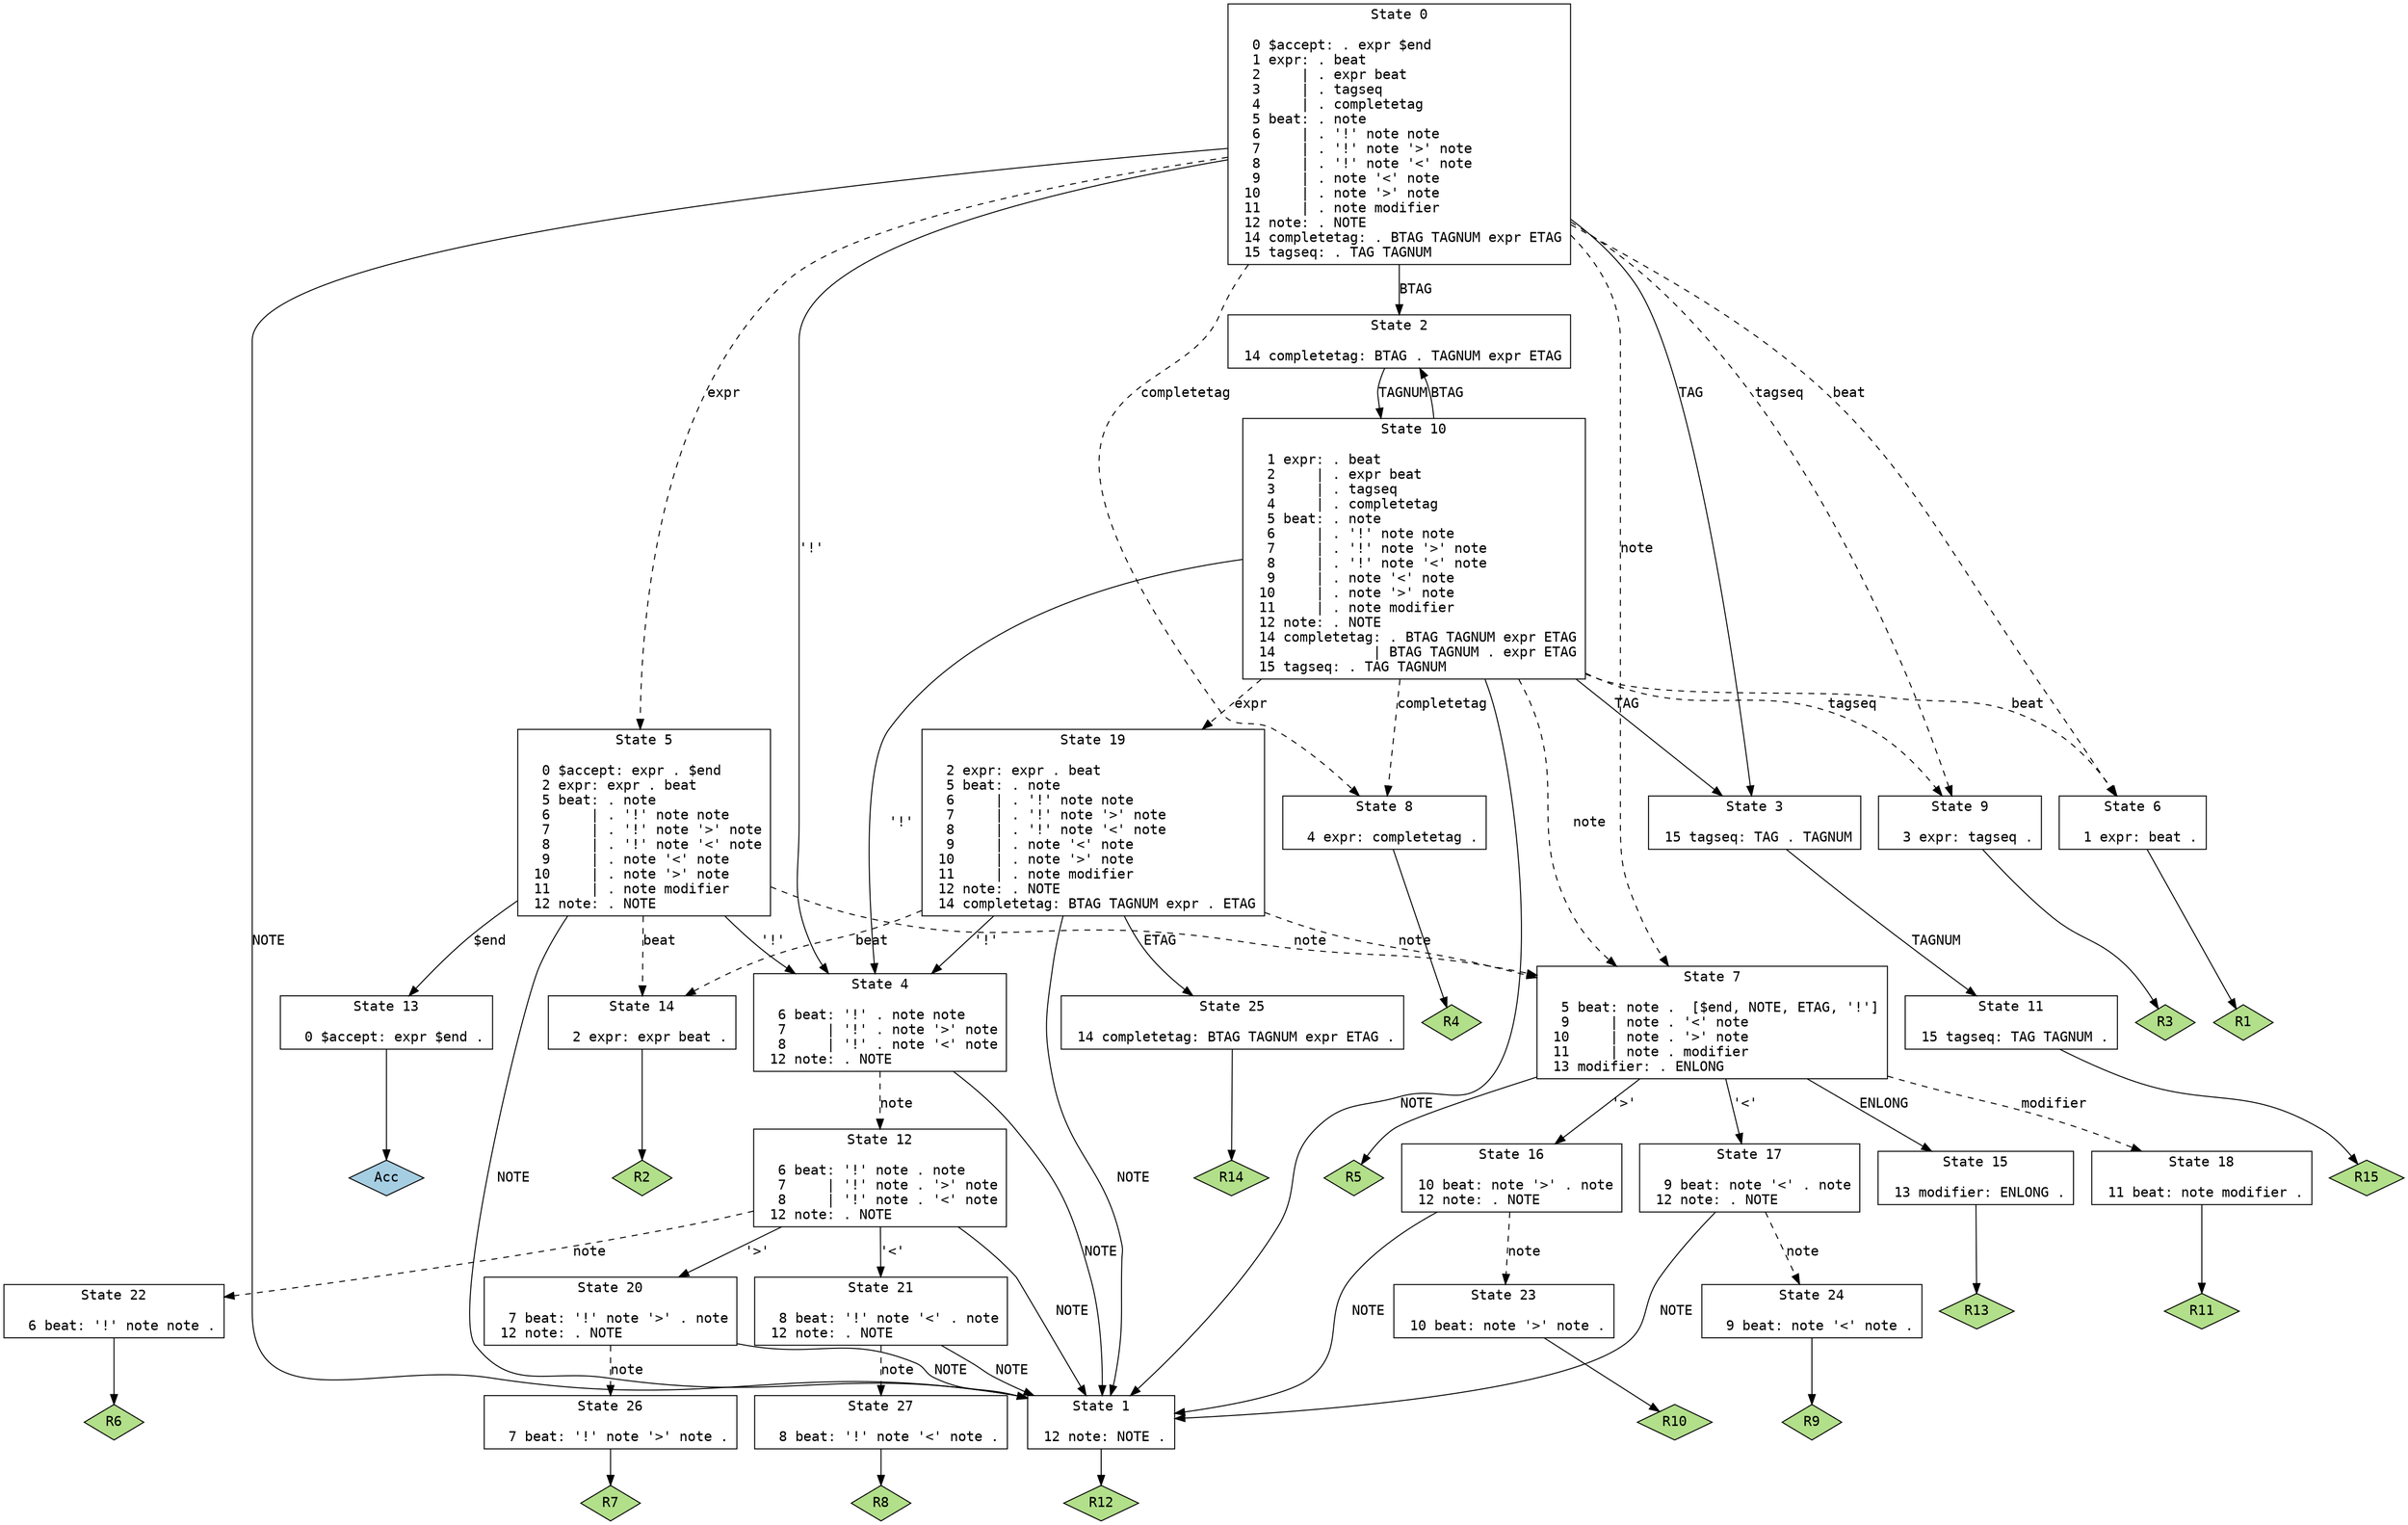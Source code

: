 // Generated by GNU Bison 3.0.4.
// Report bugs to <bug-bison@gnu.org>.
// Home page: <http://www.gnu.org/software/bison/>.

digraph "ABCparser.y"
{
  node [fontname = courier, shape = box, colorscheme = paired6]
  edge [fontname = courier]

  0 [label="State 0\n\l  0 $accept: . expr $end\l  1 expr: . beat\l  2     | . expr beat\l  3     | . tagseq\l  4     | . completetag\l  5 beat: . note\l  6     | . '!' note note\l  7     | . '!' note '>' note\l  8     | . '!' note '<' note\l  9     | . note '<' note\l 10     | . note '>' note\l 11     | . note modifier\l 12 note: . NOTE\l 14 completetag: . BTAG TAGNUM expr ETAG\l 15 tagseq: . TAG TAGNUM\l"]
  0 -> 1 [style=solid label="NOTE"]
  0 -> 2 [style=solid label="BTAG"]
  0 -> 3 [style=solid label="TAG"]
  0 -> 4 [style=solid label="'!'"]
  0 -> 5 [style=dashed label="expr"]
  0 -> 6 [style=dashed label="beat"]
  0 -> 7 [style=dashed label="note"]
  0 -> 8 [style=dashed label="completetag"]
  0 -> 9 [style=dashed label="tagseq"]
  1 [label="State 1\n\l 12 note: NOTE .\l"]
  1 -> "1R12" [style=solid]
 "1R12" [label="R12", fillcolor=3, shape=diamond, style=filled]
  2 [label="State 2\n\l 14 completetag: BTAG . TAGNUM expr ETAG\l"]
  2 -> 10 [style=solid label="TAGNUM"]
  3 [label="State 3\n\l 15 tagseq: TAG . TAGNUM\l"]
  3 -> 11 [style=solid label="TAGNUM"]
  4 [label="State 4\n\l  6 beat: '!' . note note\l  7     | '!' . note '>' note\l  8     | '!' . note '<' note\l 12 note: . NOTE\l"]
  4 -> 1 [style=solid label="NOTE"]
  4 -> 12 [style=dashed label="note"]
  5 [label="State 5\n\l  0 $accept: expr . $end\l  2 expr: expr . beat\l  5 beat: . note\l  6     | . '!' note note\l  7     | . '!' note '>' note\l  8     | . '!' note '<' note\l  9     | . note '<' note\l 10     | . note '>' note\l 11     | . note modifier\l 12 note: . NOTE\l"]
  5 -> 13 [style=solid label="$end"]
  5 -> 1 [style=solid label="NOTE"]
  5 -> 4 [style=solid label="'!'"]
  5 -> 14 [style=dashed label="beat"]
  5 -> 7 [style=dashed label="note"]
  6 [label="State 6\n\l  1 expr: beat .\l"]
  6 -> "6R1" [style=solid]
 "6R1" [label="R1", fillcolor=3, shape=diamond, style=filled]
  7 [label="State 7\n\l  5 beat: note .  [$end, NOTE, ETAG, '!']\l  9     | note . '<' note\l 10     | note . '>' note\l 11     | note . modifier\l 13 modifier: . ENLONG\l"]
  7 -> 15 [style=solid label="ENLONG"]
  7 -> 16 [style=solid label="'>'"]
  7 -> 17 [style=solid label="'<'"]
  7 -> 18 [style=dashed label="modifier"]
  7 -> "7R5" [style=solid]
 "7R5" [label="R5", fillcolor=3, shape=diamond, style=filled]
  8 [label="State 8\n\l  4 expr: completetag .\l"]
  8 -> "8R4" [style=solid]
 "8R4" [label="R4", fillcolor=3, shape=diamond, style=filled]
  9 [label="State 9\n\l  3 expr: tagseq .\l"]
  9 -> "9R3" [style=solid]
 "9R3" [label="R3", fillcolor=3, shape=diamond, style=filled]
  10 [label="State 10\n\l  1 expr: . beat\l  2     | . expr beat\l  3     | . tagseq\l  4     | . completetag\l  5 beat: . note\l  6     | . '!' note note\l  7     | . '!' note '>' note\l  8     | . '!' note '<' note\l  9     | . note '<' note\l 10     | . note '>' note\l 11     | . note modifier\l 12 note: . NOTE\l 14 completetag: . BTAG TAGNUM expr ETAG\l 14            | BTAG TAGNUM . expr ETAG\l 15 tagseq: . TAG TAGNUM\l"]
  10 -> 1 [style=solid label="NOTE"]
  10 -> 2 [style=solid label="BTAG"]
  10 -> 3 [style=solid label="TAG"]
  10 -> 4 [style=solid label="'!'"]
  10 -> 19 [style=dashed label="expr"]
  10 -> 6 [style=dashed label="beat"]
  10 -> 7 [style=dashed label="note"]
  10 -> 8 [style=dashed label="completetag"]
  10 -> 9 [style=dashed label="tagseq"]
  11 [label="State 11\n\l 15 tagseq: TAG TAGNUM .\l"]
  11 -> "11R15" [style=solid]
 "11R15" [label="R15", fillcolor=3, shape=diamond, style=filled]
  12 [label="State 12\n\l  6 beat: '!' note . note\l  7     | '!' note . '>' note\l  8     | '!' note . '<' note\l 12 note: . NOTE\l"]
  12 -> 1 [style=solid label="NOTE"]
  12 -> 20 [style=solid label="'>'"]
  12 -> 21 [style=solid label="'<'"]
  12 -> 22 [style=dashed label="note"]
  13 [label="State 13\n\l  0 $accept: expr $end .\l"]
  13 -> "13R0" [style=solid]
 "13R0" [label="Acc", fillcolor=1, shape=diamond, style=filled]
  14 [label="State 14\n\l  2 expr: expr beat .\l"]
  14 -> "14R2" [style=solid]
 "14R2" [label="R2", fillcolor=3, shape=diamond, style=filled]
  15 [label="State 15\n\l 13 modifier: ENLONG .\l"]
  15 -> "15R13" [style=solid]
 "15R13" [label="R13", fillcolor=3, shape=diamond, style=filled]
  16 [label="State 16\n\l 10 beat: note '>' . note\l 12 note: . NOTE\l"]
  16 -> 1 [style=solid label="NOTE"]
  16 -> 23 [style=dashed label="note"]
  17 [label="State 17\n\l  9 beat: note '<' . note\l 12 note: . NOTE\l"]
  17 -> 1 [style=solid label="NOTE"]
  17 -> 24 [style=dashed label="note"]
  18 [label="State 18\n\l 11 beat: note modifier .\l"]
  18 -> "18R11" [style=solid]
 "18R11" [label="R11", fillcolor=3, shape=diamond, style=filled]
  19 [label="State 19\n\l  2 expr: expr . beat\l  5 beat: . note\l  6     | . '!' note note\l  7     | . '!' note '>' note\l  8     | . '!' note '<' note\l  9     | . note '<' note\l 10     | . note '>' note\l 11     | . note modifier\l 12 note: . NOTE\l 14 completetag: BTAG TAGNUM expr . ETAG\l"]
  19 -> 1 [style=solid label="NOTE"]
  19 -> 25 [style=solid label="ETAG"]
  19 -> 4 [style=solid label="'!'"]
  19 -> 14 [style=dashed label="beat"]
  19 -> 7 [style=dashed label="note"]
  20 [label="State 20\n\l  7 beat: '!' note '>' . note\l 12 note: . NOTE\l"]
  20 -> 1 [style=solid label="NOTE"]
  20 -> 26 [style=dashed label="note"]
  21 [label="State 21\n\l  8 beat: '!' note '<' . note\l 12 note: . NOTE\l"]
  21 -> 1 [style=solid label="NOTE"]
  21 -> 27 [style=dashed label="note"]
  22 [label="State 22\n\l  6 beat: '!' note note .\l"]
  22 -> "22R6" [style=solid]
 "22R6" [label="R6", fillcolor=3, shape=diamond, style=filled]
  23 [label="State 23\n\l 10 beat: note '>' note .\l"]
  23 -> "23R10" [style=solid]
 "23R10" [label="R10", fillcolor=3, shape=diamond, style=filled]
  24 [label="State 24\n\l  9 beat: note '<' note .\l"]
  24 -> "24R9" [style=solid]
 "24R9" [label="R9", fillcolor=3, shape=diamond, style=filled]
  25 [label="State 25\n\l 14 completetag: BTAG TAGNUM expr ETAG .\l"]
  25 -> "25R14" [style=solid]
 "25R14" [label="R14", fillcolor=3, shape=diamond, style=filled]
  26 [label="State 26\n\l  7 beat: '!' note '>' note .\l"]
  26 -> "26R7" [style=solid]
 "26R7" [label="R7", fillcolor=3, shape=diamond, style=filled]
  27 [label="State 27\n\l  8 beat: '!' note '<' note .\l"]
  27 -> "27R8" [style=solid]
 "27R8" [label="R8", fillcolor=3, shape=diamond, style=filled]
}
